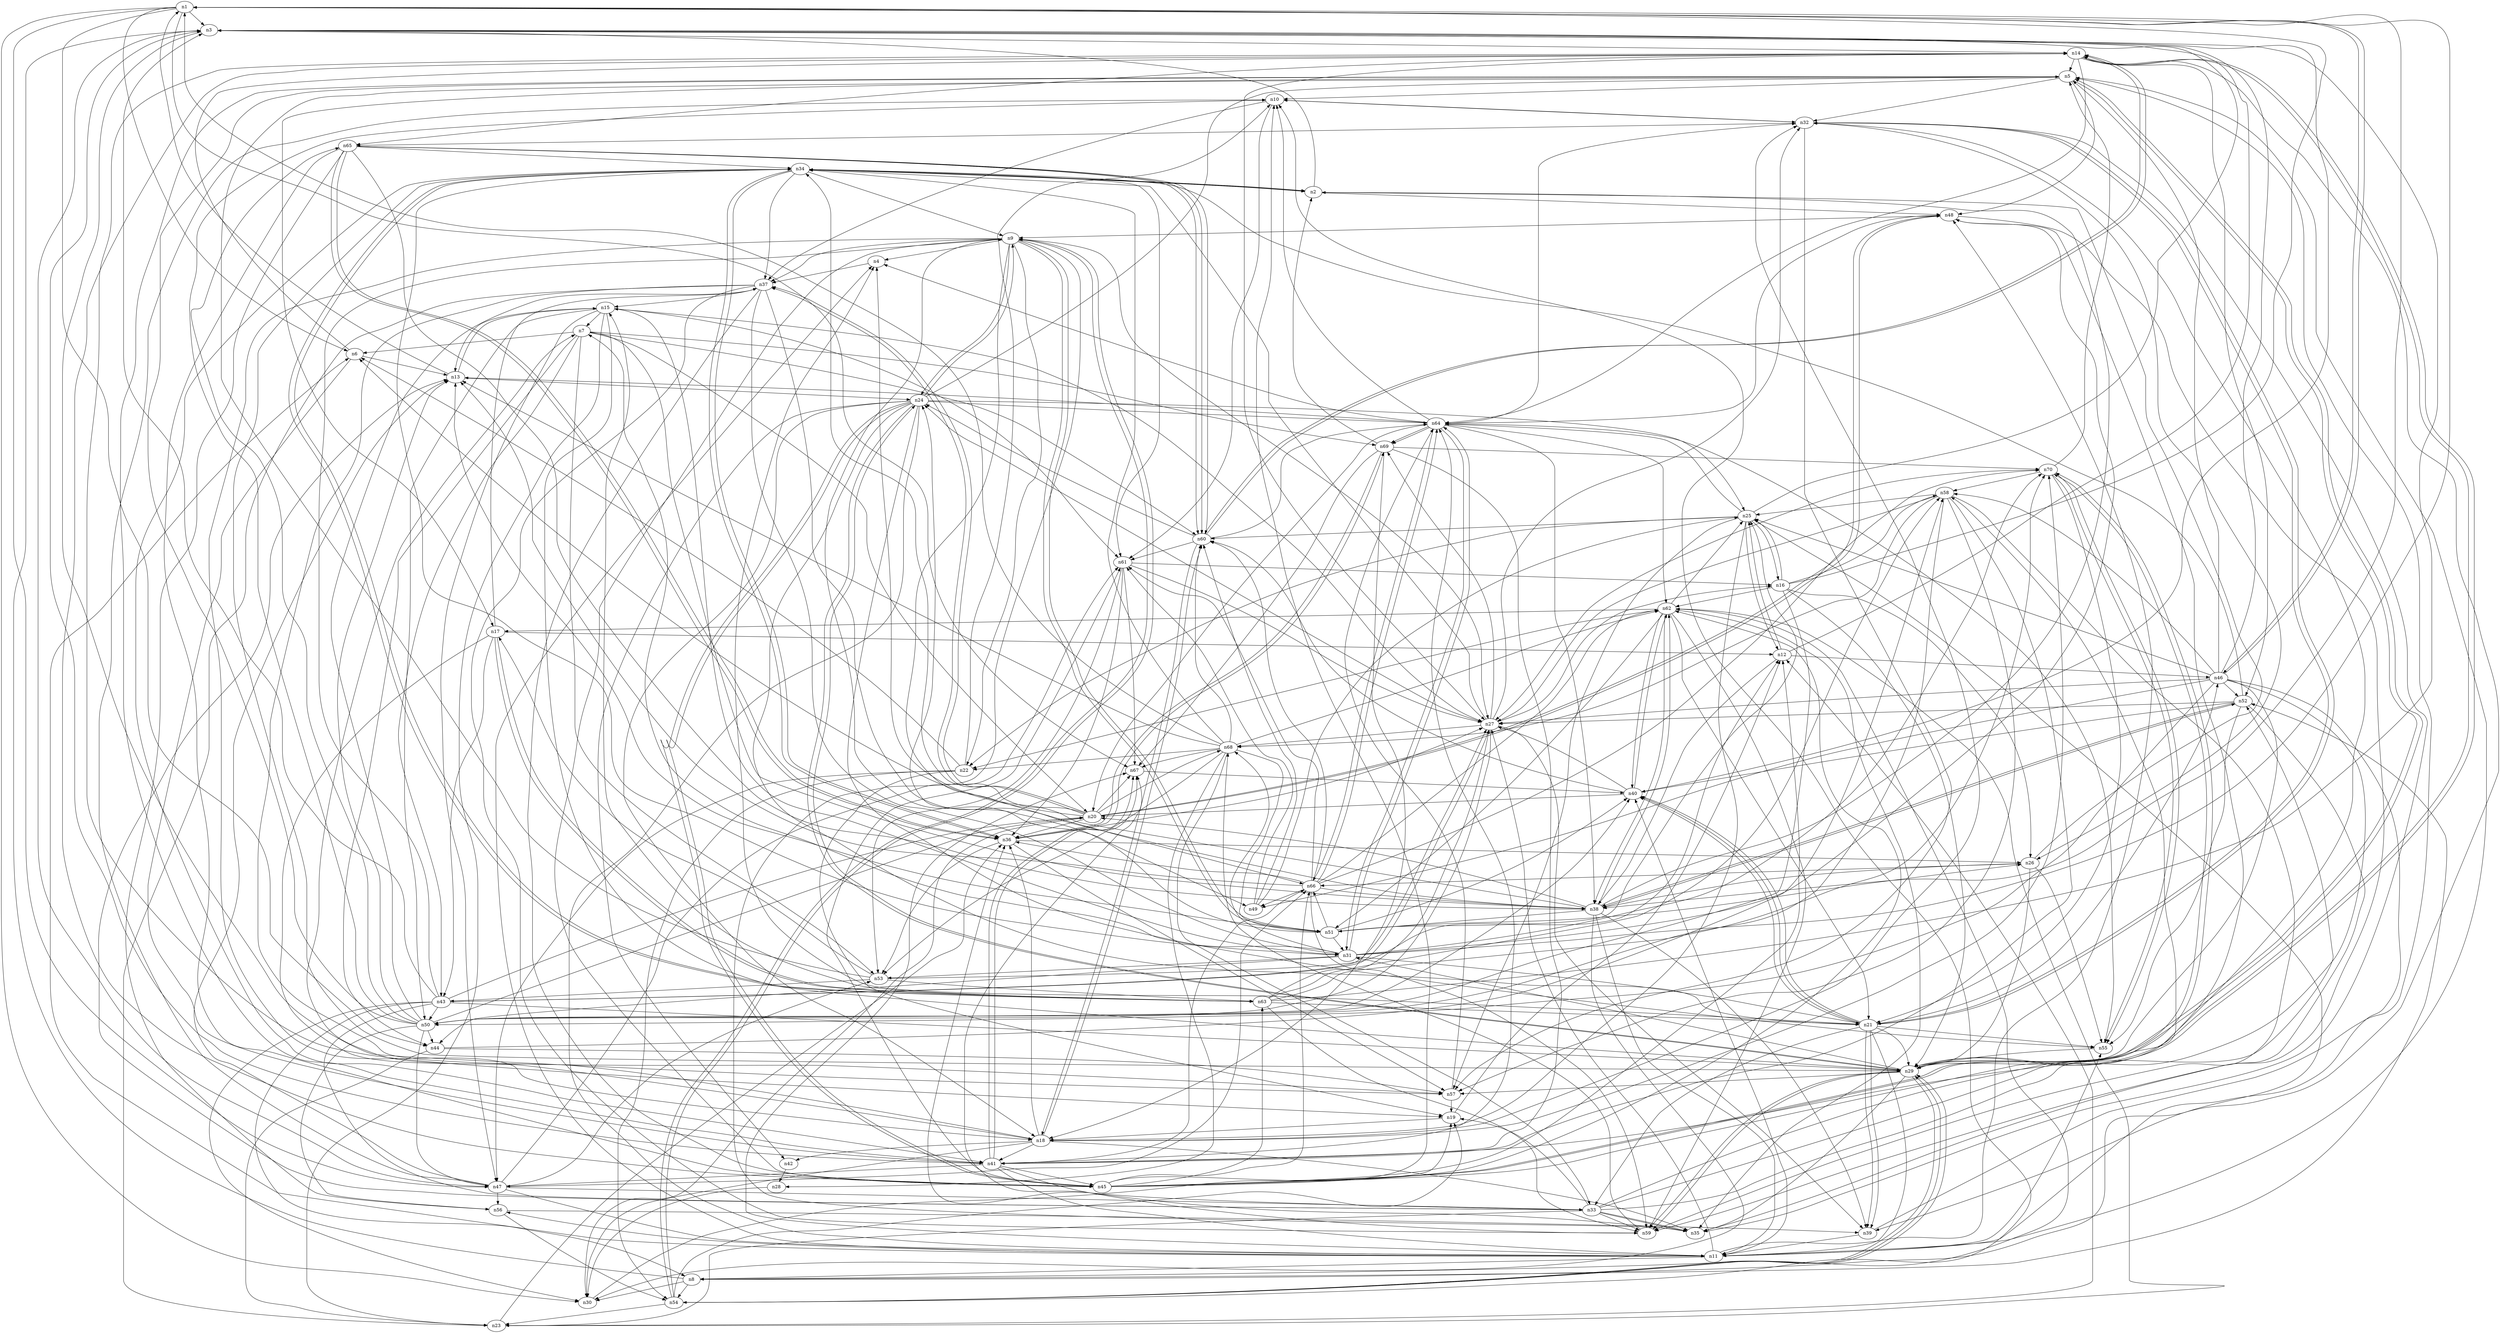 digraph "output/example06" {
n1;
n2;
n3;
n4;
n5;
n6;
n7;
n8;
n9;
n10;
n11;
n12;
n13;
n14;
n15;
n16;
n17;
n18;
n19;
n20;
n21;
n22;
n23;
n24;
n25;
n26;
n27;
n28;
n29;
n30;
n31;
n32;
n33;
n34;
n35;
n36;
n37;
n38;
n39;
n40;
n41;
n42;
n43;
n44;
n45;
n46;
n47;
n48;
n49;
n50;
n51;
n52;
n53;
n54;
n55;
n56;
n57;
n58;
n59;
n60;
n61;
n62;
n63;
n64;
n65;
n66;
n67;
n68;
n69;
n70;
n1 -> n47;
n1 -> n38;
n1 -> n6;
n1 -> n44;
n1 -> n46;
n1 -> n67;
n1 -> n3;
n1 -> n30;
n2 -> n3;
n2 -> n48;
n3 -> n40;
n3 -> n14;
n3 -> n57;
n4 -> n37;
n5 -> n17;
n5 -> n32;
n5 -> n29;
n5 -> n48;
n5 -> n10;
n6 -> n41;
n6 -> n13;
n6 -> n14;
n7 -> n6;
n7 -> n20;
n7 -> n43;
n7 -> n53;
n7 -> n69;
n7 -> n60;
n7 -> n38;
n7 -> n44;
n8 -> n52;
n8 -> n3;
n8 -> n30;
n8 -> n54;
n8 -> n62;
n9 -> n35;
n9 -> n18;
n9 -> n49;
n9 -> n45;
n9 -> n66;
n9 -> n51;
n9 -> n4;
n9 -> n27;
n9 -> n22;
n9 -> n51;
n9 -> n37;
n9 -> n24;
n10 -> n61;
n10 -> n37;
n10 -> n32;
n11 -> n56;
n11 -> n5;
n11 -> n48;
n11 -> n67;
n11 -> n6;
n11 -> n27;
n11 -> n40;
n11 -> n4;
n11 -> n8;
n11 -> n55;
n12 -> n3;
n12 -> n46;
n12 -> n25;
n12 -> n38;
n13 -> n15;
n13 -> n24;
n13 -> n1;
n14 -> n39;
n14 -> n27;
n14 -> n29;
n14 -> n19;
n14 -> n5;
n14 -> n64;
n14 -> n52;
n14 -> n65;
n15 -> n13;
n15 -> n61;
n15 -> n27;
n15 -> n29;
n15 -> n50;
n15 -> n23;
n15 -> n47;
n15 -> n7;
n16 -> n50;
n16 -> n26;
n16 -> n1;
n16 -> n25;
n16 -> n29;
n16 -> n58;
n16 -> n62;
n17 -> n63;
n17 -> n18;
n17 -> n43;
n17 -> n63;
n17 -> n37;
n17 -> n12;
n18 -> n7;
n18 -> n42;
n18 -> n36;
n18 -> n70;
n18 -> n35;
n18 -> n30;
n18 -> n41;
n18 -> n60;
n18 -> n32;
n19 -> n18;
n19 -> n12;
n20 -> n6;
n20 -> n30;
n20 -> n48;
n20 -> n68;
n20 -> n67;
n20 -> n48;
n20 -> n34;
n20 -> n37;
n20 -> n36;
n20 -> n37;
n21 -> n40;
n21 -> n55;
n21 -> n29;
n21 -> n32;
n21 -> n33;
n21 -> n40;
n21 -> n4;
n21 -> n40;
n21 -> n11;
n21 -> n39;
n21 -> n39;
n21 -> n46;
n22 -> n10;
n22 -> n47;
n22 -> n54;
n22 -> n19;
n22 -> n6;
n23 -> n62;
n23 -> n12;
n23 -> n36;
n24 -> n9;
n24 -> n45;
n24 -> n29;
n24 -> n42;
n24 -> n11;
n24 -> n64;
n24 -> n21;
n24 -> n55;
n24 -> n45;
n24 -> n5;
n24 -> n25;
n24 -> n18;
n25 -> n64;
n25 -> n22;
n25 -> n18;
n25 -> n16;
n25 -> n60;
n25 -> n57;
n25 -> n3;
n25 -> n12;
n25 -> n8;
n26 -> n66;
n26 -> n38;
n26 -> n55;
n26 -> n2;
n26 -> n29;
n27 -> n50;
n27 -> n68;
n27 -> n16;
n27 -> n24;
n27 -> n39;
n27 -> n69;
n27 -> n34;
n27 -> n32;
n28 -> n30;
n29 -> n35;
n29 -> n54;
n29 -> n24;
n29 -> n14;
n29 -> n59;
n29 -> n57;
n29 -> n31;
n29 -> n5;
n29 -> n59;
n30 -> n19;
n31 -> n48;
n31 -> n68;
n31 -> n7;
n31 -> n15;
n31 -> n64;
n31 -> n21;
n31 -> n44;
n31 -> n1;
n31 -> n70;
n31 -> n53;
n32 -> n35;
n32 -> n21;
n32 -> n26;
n32 -> n10;
n32 -> n65;
n32 -> n57;
n33 -> n13;
n33 -> n35;
n33 -> n48;
n33 -> n58;
n33 -> n36;
n33 -> n35;
n33 -> n19;
n33 -> n52;
n33 -> n23;
n33 -> n59;
n34 -> n37;
n34 -> n9;
n34 -> n41;
n34 -> n63;
n34 -> n2;
n34 -> n61;
n34 -> n36;
n34 -> n2;
n34 -> n2;
n34 -> n31;
n34 -> n29;
n34 -> n36;
n35 -> n67;
n36 -> n57;
n36 -> n53;
n36 -> n26;
n36 -> n69;
n36 -> n27;
n37 -> n59;
n37 -> n15;
n37 -> n38;
n37 -> n23;
n37 -> n45;
n37 -> n31;
n37 -> n57;
n38 -> n30;
n38 -> n20;
n38 -> n11;
n38 -> n39;
n38 -> n2;
n38 -> n4;
n38 -> n52;
n38 -> n62;
n38 -> n51;
n39 -> n5;
n39 -> n11;
n40 -> n62;
n40 -> n20;
n40 -> n27;
n40 -> n60;
n41 -> n64;
n41 -> n59;
n41 -> n66;
n41 -> n47;
n41 -> n67;
n41 -> n45;
n41 -> n11;
n41 -> n5;
n41 -> n67;
n41 -> n3;
n42 -> n28;
n43 -> n27;
n43 -> n30;
n43 -> n29;
n43 -> n8;
n43 -> n33;
n43 -> n9;
n43 -> n3;
n43 -> n50;
n43 -> n20;
n43 -> n27;
n44 -> n23;
n44 -> n58;
n44 -> n57;
n45 -> n14;
n45 -> n63;
n45 -> n12;
n45 -> n66;
n45 -> n70;
n45 -> n70;
n45 -> n62;
n45 -> n10;
n45 -> n32;
n45 -> n61;
n46 -> n49;
n46 -> n58;
n46 -> n1;
n46 -> n5;
n46 -> n29;
n46 -> n41;
n46 -> n25;
n46 -> n3;
n46 -> n50;
n46 -> n27;
n46 -> n52;
n46 -> n11;
n47 -> n13;
n47 -> n33;
n47 -> n53;
n47 -> n11;
n47 -> n56;
n47 -> n66;
n47 -> n3;
n47 -> n10;
n47 -> n61;
n48 -> n9;
n48 -> n64;
n48 -> n59;
n49 -> n25;
n49 -> n61;
n49 -> n60;
n50 -> n40;
n50 -> n47;
n50 -> n13;
n50 -> n56;
n50 -> n5;
n50 -> n65;
n50 -> n10;
n50 -> n20;
n50 -> n44;
n50 -> n37;
n51 -> n66;
n51 -> n31;
n51 -> n13;
n51 -> n40;
n51 -> n25;
n51 -> n24;
n51 -> n26;
n52 -> n38;
n52 -> n35;
n52 -> n34;
n52 -> n55;
n52 -> n27;
n52 -> n40;
n53 -> n63;
n53 -> n43;
n53 -> n17;
n53 -> n5;
n53 -> n12;
n54 -> n29;
n54 -> n9;
n54 -> n10;
n54 -> n23;
n54 -> n19;
n54 -> n29;
n54 -> n9;
n55 -> n29;
n56 -> n39;
n56 -> n54;
n57 -> n64;
n57 -> n19;
n58 -> n25;
n58 -> n68;
n58 -> n57;
n58 -> n59;
n58 -> n50;
n58 -> n41;
n58 -> n27;
n59 -> n68;
n60 -> n61;
n60 -> n14;
n60 -> n24;
n60 -> n14;
n60 -> n18;
n60 -> n64;
n61 -> n27;
n61 -> n16;
n61 -> n53;
n61 -> n67;
n61 -> n36;
n62 -> n38;
n62 -> n40;
n62 -> n17;
n62 -> n21;
n62 -> n25;
n62 -> n22;
n62 -> n51;
n62 -> n35;
n62 -> n59;
n63 -> n21;
n63 -> n59;
n63 -> n27;
n63 -> n3;
n63 -> n15;
n63 -> n58;
n63 -> n70;
n63 -> n34;
n64 -> n13;
n64 -> n69;
n64 -> n4;
n64 -> n31;
n64 -> n62;
n64 -> n38;
n64 -> n69;
n64 -> n20;
n64 -> n32;
n64 -> n66;
n64 -> n55;
n64 -> n10;
n65 -> n36;
n65 -> n38;
n65 -> n60;
n65 -> n60;
n65 -> n45;
n65 -> n36;
n65 -> n60;
n65 -> n34;
n65 -> n56;
n66 -> n61;
n66 -> n59;
n66 -> n62;
n66 -> n60;
n66 -> n70;
n66 -> n38;
n66 -> n49;
n66 -> n13;
n66 -> n36;
n66 -> n64;
n67 -> n40;
n68 -> n53;
n68 -> n1;
n68 -> n62;
n68 -> n60;
n68 -> n67;
n68 -> n13;
n68 -> n22;
n68 -> n33;
n68 -> n51;
n68 -> n28;
n68 -> n34;
n69 -> n2;
n69 -> n70;
n69 -> n41;
n69 -> n36;
n69 -> n67;
n69 -> n18;
n70 -> n55;
n70 -> n21;
n70 -> n27;
n70 -> n55;
n70 -> n58;
n70 -> n5;
}
